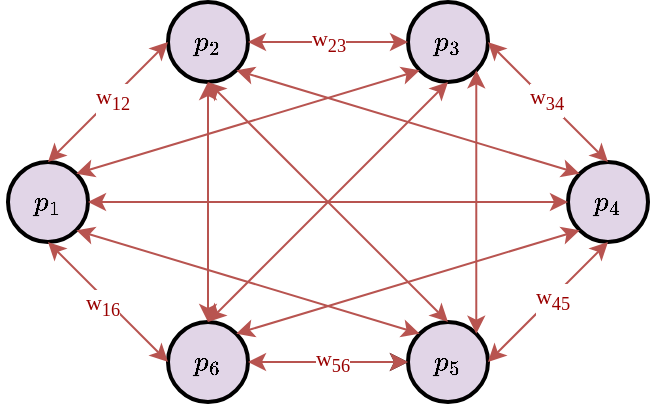<mxfile version="21.6.8" type="device">
  <diagram id="27wutpWlsrjDyY98neOK" name="Page-1">
    <mxGraphModel dx="596" dy="383" grid="0" gridSize="10" guides="1" tooltips="1" connect="1" arrows="1" fold="1" page="1" pageScale="1" pageWidth="1169" pageHeight="1654" math="1" shadow="0">
      <root>
        <mxCell id="0" />
        <mxCell id="1" parent="0" />
        <mxCell id="35Aqhjy9IE5bWRjyROHv-11" value="$$p_1$$" style="ellipse;whiteSpace=wrap;html=1;aspect=fixed;strokeWidth=2;fillColor=#e1d5e7;strokeColor=default;" vertex="1" parent="1">
          <mxGeometry x="160" y="240" width="40" height="40" as="geometry" />
        </mxCell>
        <mxCell id="35Aqhjy9IE5bWRjyROHv-12" value="$$p_2$$" style="ellipse;whiteSpace=wrap;html=1;aspect=fixed;strokeWidth=2;fillColor=#e1d5e7;strokeColor=default;" vertex="1" parent="1">
          <mxGeometry x="240" y="160" width="40" height="40" as="geometry" />
        </mxCell>
        <mxCell id="35Aqhjy9IE5bWRjyROHv-30" value="" style="edgeStyle=orthogonalEdgeStyle;rounded=0;orthogonalLoop=1;jettySize=auto;html=1;" edge="1" parent="1" source="35Aqhjy9IE5bWRjyROHv-13" target="35Aqhjy9IE5bWRjyROHv-15">
          <mxGeometry relative="1" as="geometry" />
        </mxCell>
        <mxCell id="35Aqhjy9IE5bWRjyROHv-13" value="$$p_6$$" style="ellipse;whiteSpace=wrap;html=1;aspect=fixed;strokeWidth=2;fillColor=#e1d5e7;strokeColor=default;" vertex="1" parent="1">
          <mxGeometry x="240" y="320" width="40" height="40" as="geometry" />
        </mxCell>
        <mxCell id="35Aqhjy9IE5bWRjyROHv-14" value="$$p_3$$" style="ellipse;whiteSpace=wrap;html=1;aspect=fixed;strokeWidth=2;fillColor=#e1d5e7;strokeColor=default;" vertex="1" parent="1">
          <mxGeometry x="360" y="160" width="40" height="40" as="geometry" />
        </mxCell>
        <mxCell id="35Aqhjy9IE5bWRjyROHv-15" value="$$p_5$$" style="ellipse;whiteSpace=wrap;html=1;aspect=fixed;strokeWidth=2;fillColor=#e1d5e7;strokeColor=default;" vertex="1" parent="1">
          <mxGeometry x="360" y="320" width="40" height="40" as="geometry" />
        </mxCell>
        <mxCell id="35Aqhjy9IE5bWRjyROHv-16" value="$$p_4$$" style="ellipse;whiteSpace=wrap;html=1;aspect=fixed;strokeWidth=2;fillColor=#e1d5e7;strokeColor=default;" vertex="1" parent="1">
          <mxGeometry x="440" y="240" width="40" height="40" as="geometry" />
        </mxCell>
        <mxCell id="35Aqhjy9IE5bWRjyROHv-17" value="" style="endArrow=classic;startArrow=classic;html=1;rounded=0;exitX=0.5;exitY=0;exitDx=0;exitDy=0;fillColor=#f8cecc;strokeColor=#b85450;entryX=0;entryY=0.5;entryDx=0;entryDy=0;" edge="1" parent="1" source="35Aqhjy9IE5bWRjyROHv-11" target="35Aqhjy9IE5bWRjyROHv-12">
          <mxGeometry width="50" height="50" relative="1" as="geometry">
            <mxPoint x="420" y="190" as="sourcePoint" />
            <mxPoint x="246" y="194" as="targetPoint" />
          </mxGeometry>
        </mxCell>
        <mxCell id="35Aqhjy9IE5bWRjyROHv-20" value="&lt;font face=&quot;Georgia&quot; color=&quot;#990000&quot;&gt;w&lt;sub&gt;12&lt;/sub&gt;&lt;/font&gt;" style="edgeLabel;html=1;align=center;verticalAlign=middle;resizable=0;points=[];" vertex="1" connectable="0" parent="35Aqhjy9IE5bWRjyROHv-17">
          <mxGeometry x="0.306" y="-3" relative="1" as="geometry">
            <mxPoint x="-10" y="6" as="offset" />
          </mxGeometry>
        </mxCell>
        <mxCell id="35Aqhjy9IE5bWRjyROHv-21" value="" style="endArrow=classic;startArrow=classic;html=1;rounded=0;exitX=1;exitY=0.5;exitDx=0;exitDy=0;fillColor=#f8cecc;strokeColor=#b85450;entryX=0;entryY=0.5;entryDx=0;entryDy=0;" edge="1" parent="1" source="35Aqhjy9IE5bWRjyROHv-12" target="35Aqhjy9IE5bWRjyROHv-14">
          <mxGeometry width="50" height="50" relative="1" as="geometry">
            <mxPoint x="204" y="256" as="sourcePoint" />
            <mxPoint x="256" y="204" as="targetPoint" />
          </mxGeometry>
        </mxCell>
        <mxCell id="35Aqhjy9IE5bWRjyROHv-22" value="&lt;font face=&quot;Georgia&quot; color=&quot;#990000&quot;&gt;w&lt;sub&gt;23&lt;/sub&gt;&lt;/font&gt;" style="edgeLabel;html=1;align=center;verticalAlign=middle;resizable=0;points=[];" vertex="1" connectable="0" parent="35Aqhjy9IE5bWRjyROHv-21">
          <mxGeometry x="0.306" y="-3" relative="1" as="geometry">
            <mxPoint x="-12" y="-3" as="offset" />
          </mxGeometry>
        </mxCell>
        <mxCell id="35Aqhjy9IE5bWRjyROHv-24" value="" style="endArrow=classic;startArrow=classic;html=1;rounded=0;exitX=0.5;exitY=0;exitDx=0;exitDy=0;fillColor=#f8cecc;strokeColor=#b85450;entryX=1;entryY=0.5;entryDx=0;entryDy=0;" edge="1" parent="1" source="35Aqhjy9IE5bWRjyROHv-16" target="35Aqhjy9IE5bWRjyROHv-14">
          <mxGeometry width="50" height="50" relative="1" as="geometry">
            <mxPoint x="290" y="190" as="sourcePoint" />
            <mxPoint x="370" y="190" as="targetPoint" />
          </mxGeometry>
        </mxCell>
        <mxCell id="35Aqhjy9IE5bWRjyROHv-25" value="&lt;font face=&quot;Georgia&quot; color=&quot;#990000&quot;&gt;w&lt;sub&gt;34&lt;/sub&gt;&lt;/font&gt;" style="edgeLabel;html=1;align=center;verticalAlign=middle;resizable=0;points=[];" vertex="1" connectable="0" parent="35Aqhjy9IE5bWRjyROHv-24">
          <mxGeometry x="0.306" y="-3" relative="1" as="geometry">
            <mxPoint x="6" y="10" as="offset" />
          </mxGeometry>
        </mxCell>
        <mxCell id="35Aqhjy9IE5bWRjyROHv-26" value="" style="endArrow=classic;startArrow=classic;html=1;rounded=0;exitX=1;exitY=0.5;exitDx=0;exitDy=0;fillColor=#f8cecc;strokeColor=#b85450;entryX=0.5;entryY=1;entryDx=0;entryDy=0;" edge="1" parent="1" source="35Aqhjy9IE5bWRjyROHv-15" target="35Aqhjy9IE5bWRjyROHv-16">
          <mxGeometry width="50" height="50" relative="1" as="geometry">
            <mxPoint x="300" y="200" as="sourcePoint" />
            <mxPoint x="380" y="200" as="targetPoint" />
          </mxGeometry>
        </mxCell>
        <mxCell id="35Aqhjy9IE5bWRjyROHv-27" value="&lt;font face=&quot;Georgia&quot; color=&quot;#990000&quot;&gt;w&lt;sub&gt;45&lt;/sub&gt;&lt;/font&gt;" style="edgeLabel;html=1;align=center;verticalAlign=middle;resizable=0;points=[];" vertex="1" connectable="0" parent="35Aqhjy9IE5bWRjyROHv-26">
          <mxGeometry x="0.306" y="-3" relative="1" as="geometry">
            <mxPoint x="-10" y="6" as="offset" />
          </mxGeometry>
        </mxCell>
        <mxCell id="35Aqhjy9IE5bWRjyROHv-28" value="" style="endArrow=classic;startArrow=classic;html=1;rounded=0;exitX=1;exitY=0.5;exitDx=0;exitDy=0;fillColor=#f8cecc;strokeColor=#b85450;entryX=0;entryY=0.5;entryDx=0;entryDy=0;" edge="1" parent="1" source="35Aqhjy9IE5bWRjyROHv-13" target="35Aqhjy9IE5bWRjyROHv-15">
          <mxGeometry width="50" height="50" relative="1" as="geometry">
            <mxPoint x="404" y="336" as="sourcePoint" />
            <mxPoint x="456" y="284" as="targetPoint" />
          </mxGeometry>
        </mxCell>
        <mxCell id="35Aqhjy9IE5bWRjyROHv-29" value="&lt;font face=&quot;Georgia&quot; color=&quot;#990000&quot;&gt;w&lt;sub&gt;56&lt;/sub&gt;&lt;/font&gt;" style="edgeLabel;html=1;align=center;verticalAlign=middle;resizable=0;points=[];" vertex="1" connectable="0" parent="35Aqhjy9IE5bWRjyROHv-28">
          <mxGeometry x="0.306" y="-3" relative="1" as="geometry">
            <mxPoint x="-10" y="-3" as="offset" />
          </mxGeometry>
        </mxCell>
        <mxCell id="35Aqhjy9IE5bWRjyROHv-33" value="" style="endArrow=classic;startArrow=classic;html=1;rounded=0;exitX=0.5;exitY=1;exitDx=0;exitDy=0;fillColor=#f8cecc;strokeColor=#b85450;entryX=0;entryY=0.5;entryDx=0;entryDy=0;" edge="1" parent="1" source="35Aqhjy9IE5bWRjyROHv-11" target="35Aqhjy9IE5bWRjyROHv-13">
          <mxGeometry width="50" height="50" relative="1" as="geometry">
            <mxPoint x="290" y="350" as="sourcePoint" />
            <mxPoint x="370" y="350" as="targetPoint" />
          </mxGeometry>
        </mxCell>
        <mxCell id="35Aqhjy9IE5bWRjyROHv-34" value="&lt;font face=&quot;Georgia&quot; color=&quot;#990000&quot;&gt;w&lt;sub&gt;16&lt;/sub&gt;&lt;/font&gt;" style="edgeLabel;html=1;align=center;verticalAlign=middle;resizable=0;points=[];" vertex="1" connectable="0" parent="35Aqhjy9IE5bWRjyROHv-33">
          <mxGeometry x="0.306" y="-3" relative="1" as="geometry">
            <mxPoint x="-10" y="-10" as="offset" />
          </mxGeometry>
        </mxCell>
        <mxCell id="35Aqhjy9IE5bWRjyROHv-39" value="" style="endArrow=classic;startArrow=classic;html=1;rounded=0;exitX=1;exitY=0;exitDx=0;exitDy=0;fillColor=#f8cecc;strokeColor=#b85450;entryX=0;entryY=1;entryDx=0;entryDy=0;" edge="1" parent="1" source="35Aqhjy9IE5bWRjyROHv-11" target="35Aqhjy9IE5bWRjyROHv-14">
          <mxGeometry width="50" height="50" relative="1" as="geometry">
            <mxPoint x="190" y="250" as="sourcePoint" />
            <mxPoint x="250" y="190" as="targetPoint" />
          </mxGeometry>
        </mxCell>
        <mxCell id="35Aqhjy9IE5bWRjyROHv-41" value="" style="endArrow=classic;startArrow=classic;html=1;rounded=0;exitX=1;exitY=0.5;exitDx=0;exitDy=0;fillColor=#f8cecc;strokeColor=#b85450;entryX=0;entryY=0.5;entryDx=0;entryDy=0;" edge="1" parent="1" source="35Aqhjy9IE5bWRjyROHv-11" target="35Aqhjy9IE5bWRjyROHv-16">
          <mxGeometry width="50" height="50" relative="1" as="geometry">
            <mxPoint x="204" y="256" as="sourcePoint" />
            <mxPoint x="376" y="204" as="targetPoint" />
          </mxGeometry>
        </mxCell>
        <mxCell id="35Aqhjy9IE5bWRjyROHv-42" value="" style="endArrow=classic;startArrow=classic;html=1;rounded=0;exitX=1;exitY=1;exitDx=0;exitDy=0;fillColor=#f8cecc;strokeColor=#b85450;entryX=0;entryY=0;entryDx=0;entryDy=0;" edge="1" parent="1" source="35Aqhjy9IE5bWRjyROHv-11" target="35Aqhjy9IE5bWRjyROHv-15">
          <mxGeometry width="50" height="50" relative="1" as="geometry">
            <mxPoint x="214" y="266" as="sourcePoint" />
            <mxPoint x="386" y="214" as="targetPoint" />
          </mxGeometry>
        </mxCell>
        <mxCell id="35Aqhjy9IE5bWRjyROHv-43" value="" style="endArrow=classic;startArrow=classic;html=1;rounded=0;exitX=0.5;exitY=0;exitDx=0;exitDy=0;fillColor=#f8cecc;strokeColor=#b85450;entryX=0.5;entryY=1;entryDx=0;entryDy=0;" edge="1" parent="1" source="35Aqhjy9IE5bWRjyROHv-13" target="35Aqhjy9IE5bWRjyROHv-12">
          <mxGeometry width="50" height="50" relative="1" as="geometry">
            <mxPoint x="204" y="284" as="sourcePoint" />
            <mxPoint x="376" y="336" as="targetPoint" />
          </mxGeometry>
        </mxCell>
        <mxCell id="35Aqhjy9IE5bWRjyROHv-44" value="" style="endArrow=classic;startArrow=classic;html=1;rounded=0;exitX=0.5;exitY=1;exitDx=0;exitDy=0;fillColor=#f8cecc;strokeColor=#b85450;entryX=0.5;entryY=0;entryDx=0;entryDy=0;" edge="1" parent="1" source="35Aqhjy9IE5bWRjyROHv-14" target="35Aqhjy9IE5bWRjyROHv-13">
          <mxGeometry width="50" height="50" relative="1" as="geometry">
            <mxPoint x="270" y="330" as="sourcePoint" />
            <mxPoint x="270" y="210" as="targetPoint" />
          </mxGeometry>
        </mxCell>
        <mxCell id="35Aqhjy9IE5bWRjyROHv-45" value="" style="endArrow=classic;startArrow=classic;html=1;rounded=0;exitX=0.5;exitY=1;exitDx=0;exitDy=0;fillColor=#f8cecc;strokeColor=#b85450;entryX=0.5;entryY=0;entryDx=0;entryDy=0;" edge="1" parent="1" source="35Aqhjy9IE5bWRjyROHv-12" target="35Aqhjy9IE5bWRjyROHv-15">
          <mxGeometry width="50" height="50" relative="1" as="geometry">
            <mxPoint x="390" y="210" as="sourcePoint" />
            <mxPoint x="270" y="330" as="targetPoint" />
          </mxGeometry>
        </mxCell>
        <mxCell id="35Aqhjy9IE5bWRjyROHv-46" value="" style="endArrow=classic;startArrow=classic;html=1;rounded=0;exitX=1;exitY=1;exitDx=0;exitDy=0;fillColor=#f8cecc;strokeColor=#b85450;entryX=1;entryY=0;entryDx=0;entryDy=0;" edge="1" parent="1" source="35Aqhjy9IE5bWRjyROHv-14" target="35Aqhjy9IE5bWRjyROHv-15">
          <mxGeometry width="50" height="50" relative="1" as="geometry">
            <mxPoint x="417.142" y="189.572" as="sourcePoint" />
            <mxPoint x="390" y="300" as="targetPoint" />
          </mxGeometry>
        </mxCell>
        <mxCell id="35Aqhjy9IE5bWRjyROHv-47" value="" style="endArrow=classic;startArrow=classic;html=1;rounded=0;exitX=1;exitY=0;exitDx=0;exitDy=0;fillColor=#f8cecc;strokeColor=#b85450;entryX=0;entryY=1;entryDx=0;entryDy=0;" edge="1" parent="1" source="35Aqhjy9IE5bWRjyROHv-13" target="35Aqhjy9IE5bWRjyROHv-16">
          <mxGeometry width="50" height="50" relative="1" as="geometry">
            <mxPoint x="270" y="330" as="sourcePoint" />
            <mxPoint x="270" y="210" as="targetPoint" />
          </mxGeometry>
        </mxCell>
        <mxCell id="35Aqhjy9IE5bWRjyROHv-48" value="" style="endArrow=classic;startArrow=classic;html=1;rounded=0;exitX=1;exitY=1;exitDx=0;exitDy=0;fillColor=#f8cecc;strokeColor=#b85450;entryX=0;entryY=0;entryDx=0;entryDy=0;" edge="1" parent="1" source="35Aqhjy9IE5bWRjyROHv-12" target="35Aqhjy9IE5bWRjyROHv-16">
          <mxGeometry width="50" height="50" relative="1" as="geometry">
            <mxPoint x="284" y="336" as="sourcePoint" />
            <mxPoint x="456" y="284" as="targetPoint" />
          </mxGeometry>
        </mxCell>
      </root>
    </mxGraphModel>
  </diagram>
</mxfile>
